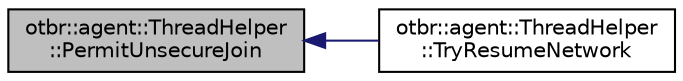 digraph "otbr::agent::ThreadHelper::PermitUnsecureJoin"
{
  edge [fontname="Helvetica",fontsize="10",labelfontname="Helvetica",labelfontsize="10"];
  node [fontname="Helvetica",fontsize="10",shape=record];
  rankdir="LR";
  Node32 [label="otbr::agent::ThreadHelper\l::PermitUnsecureJoin",height=0.2,width=0.4,color="black", fillcolor="grey75", style="filled", fontcolor="black"];
  Node32 -> Node33 [dir="back",color="midnightblue",fontsize="10",style="solid",fontname="Helvetica"];
  Node33 [label="otbr::agent::ThreadHelper\l::TryResumeNetwork",height=0.2,width=0.4,color="black", fillcolor="white", style="filled",URL="$d4/d44/classotbr_1_1agent_1_1ThreadHelper.html#a091901bf4e19a0a2ab3a93ac701102fa",tooltip="This method tries to restore the network after reboot. "];
}
